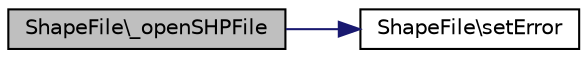 digraph G
{
  edge [fontname="Helvetica",fontsize="10",labelfontname="Helvetica",labelfontsize="10"];
  node [fontname="Helvetica",fontsize="10",shape=record];
  rankdir="LR";
  Node1 [label="ShapeFile\\_openSHPFile",height=0.2,width=0.4,color="black", fillcolor="grey75", style="filled" fontcolor="black"];
  Node1 -> Node2 [color="midnightblue",fontsize="10",style="solid",fontname="Helvetica"];
  Node2 [label="ShapeFile\\setError",height=0.2,width=0.4,color="black", fillcolor="white", style="filled",URL="$classShapeFile.html#a25c3850a7975604a33b2ea2cefa833ef"];
}
